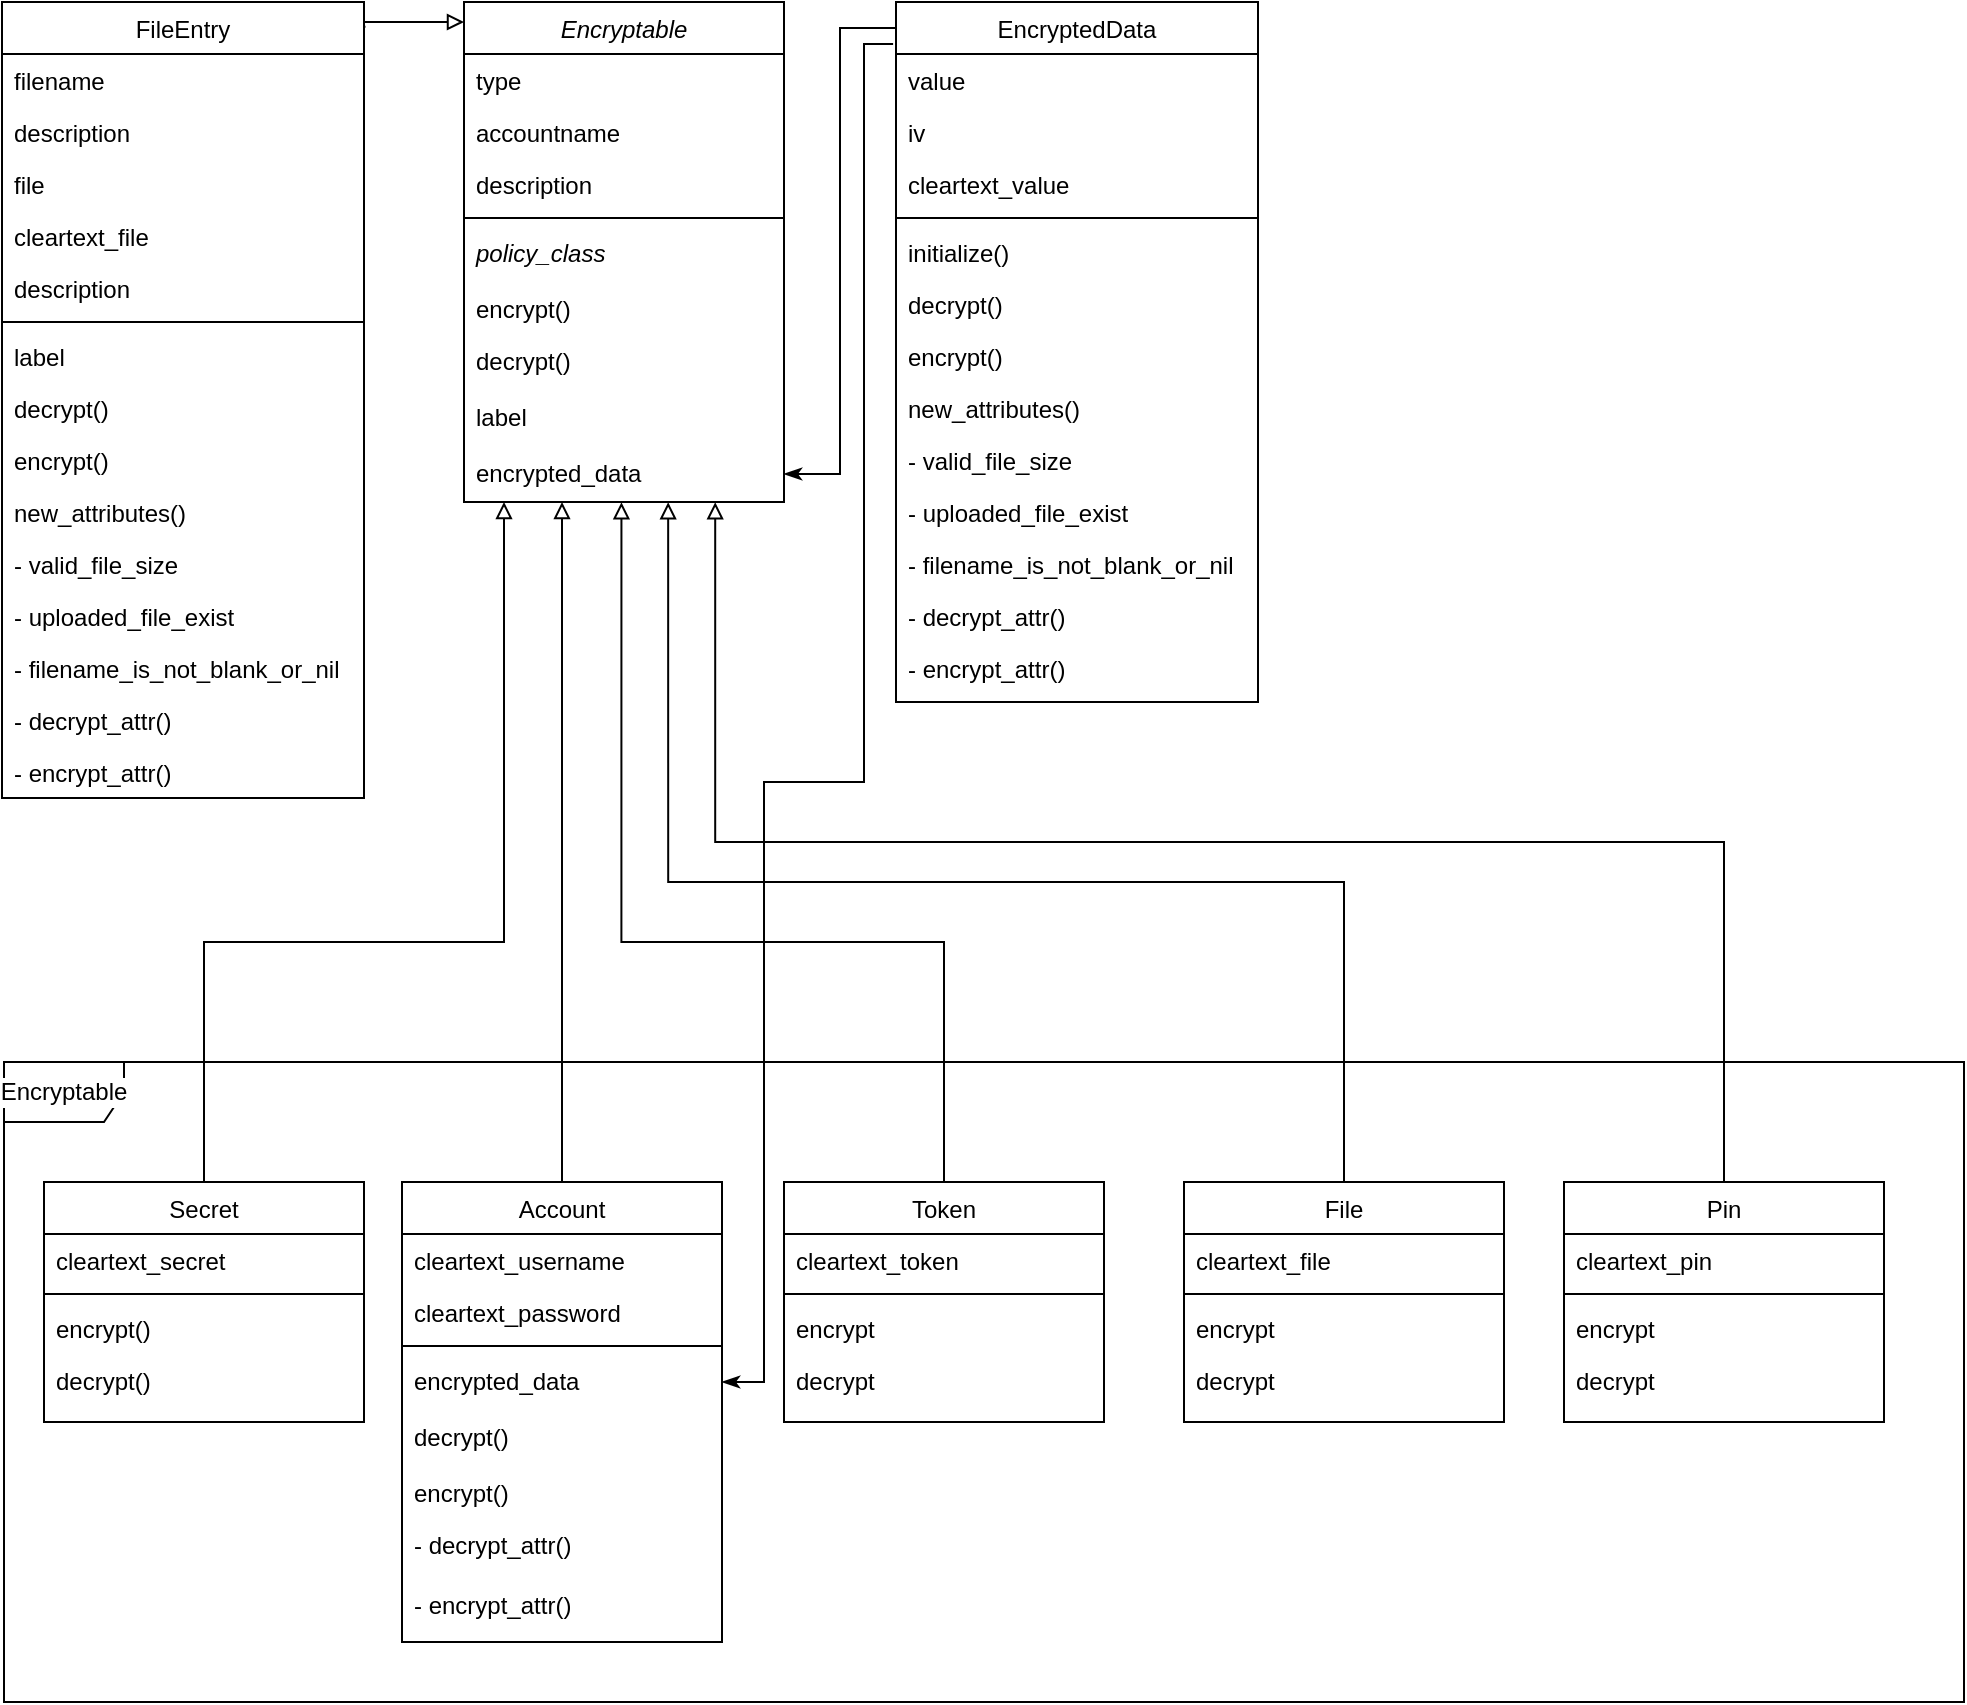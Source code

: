 <mxfile version="15.6.5" type="device"><diagram id="C5RBs43oDa-KdzZeNtuy" name="encryptables"><mxGraphModel dx="1432" dy="1275" grid="1" gridSize="10" guides="1" tooltips="1" connect="1" arrows="1" fold="1" page="1" pageScale="1" pageWidth="827" pageHeight="1169" math="0" shadow="0"><root><mxCell id="WIyWlLk6GJQsqaUBKTNV-0"/><mxCell id="WIyWlLk6GJQsqaUBKTNV-1" parent="WIyWlLk6GJQsqaUBKTNV-0"/><mxCell id="JeWkdtDmQXg1Et2Rkl9N-19" value="Encryptable" style="shape=umlFrame;whiteSpace=wrap;html=1;labelBackgroundColor=default;fontColor=default;strokeColor=default;fillColor=none;" vertex="1" parent="WIyWlLk6GJQsqaUBKTNV-1"><mxGeometry x="200" y="630" width="980" height="320" as="geometry"/></mxCell><mxCell id="zkfFHV4jXpPFQw0GAbJ--0" value="Encryptable" style="swimlane;fontStyle=2;align=center;verticalAlign=top;childLayout=stackLayout;horizontal=1;startSize=26;horizontalStack=0;resizeParent=1;resizeLast=0;collapsible=1;marginBottom=0;rounded=0;shadow=0;strokeWidth=1;fillColor=default;strokeColor=default;fontColor=default;" parent="WIyWlLk6GJQsqaUBKTNV-1" vertex="1"><mxGeometry x="430" y="100" width="160" height="250" as="geometry"><mxRectangle x="230" y="140" width="160" height="26" as="alternateBounds"/></mxGeometry></mxCell><mxCell id="Z28yUYIYM5n-itL9DSsp-22" value="type" style="text;align=left;verticalAlign=top;spacingLeft=4;spacingRight=4;overflow=hidden;rotatable=0;points=[[0,0.5],[1,0.5]];portConstraint=eastwest;fontColor=default;" parent="zkfFHV4jXpPFQw0GAbJ--0" vertex="1"><mxGeometry y="26" width="160" height="26" as="geometry"/></mxCell><mxCell id="Z28yUYIYM5n-itL9DSsp-23" value="accountname" style="text;align=left;verticalAlign=top;spacingLeft=4;spacingRight=4;overflow=hidden;rotatable=0;points=[[0,0.5],[1,0.5]];portConstraint=eastwest;rounded=0;shadow=0;html=0;fontColor=default;" parent="zkfFHV4jXpPFQw0GAbJ--0" vertex="1"><mxGeometry y="52" width="160" height="26" as="geometry"/></mxCell><mxCell id="JeWkdtDmQXg1Et2Rkl9N-16" value="description" style="text;align=left;verticalAlign=top;spacingLeft=4;spacingRight=4;overflow=hidden;rotatable=0;points=[[0,0.5],[1,0.5]];portConstraint=eastwest;rounded=0;shadow=0;html=0;fontColor=default;" vertex="1" parent="zkfFHV4jXpPFQw0GAbJ--0"><mxGeometry y="78" width="160" height="26" as="geometry"/></mxCell><mxCell id="zkfFHV4jXpPFQw0GAbJ--4" value="" style="line;html=1;strokeWidth=1;align=left;verticalAlign=middle;spacingTop=-1;spacingLeft=3;spacingRight=3;rotatable=0;labelPosition=right;points=[];portConstraint=eastwest;" parent="zkfFHV4jXpPFQw0GAbJ--0" vertex="1"><mxGeometry y="104" width="160" height="8" as="geometry"/></mxCell><mxCell id="JeWkdtDmQXg1Et2Rkl9N-17" value="policy_class" style="text;align=left;verticalAlign=top;spacingLeft=4;spacingRight=4;overflow=hidden;rotatable=0;points=[[0,0.5],[1,0.5]];portConstraint=eastwest;fontColor=default;fontStyle=2" vertex="1" parent="zkfFHV4jXpPFQw0GAbJ--0"><mxGeometry y="112" width="160" height="28" as="geometry"/></mxCell><mxCell id="Z28yUYIYM5n-itL9DSsp-27" value="encrypt()" style="text;align=left;verticalAlign=top;spacingLeft=4;spacingRight=4;overflow=hidden;rotatable=0;points=[[0,0.5],[1,0.5]];portConstraint=eastwest;fontColor=default;" parent="zkfFHV4jXpPFQw0GAbJ--0" vertex="1"><mxGeometry y="140" width="160" height="26" as="geometry"/></mxCell><mxCell id="Z28yUYIYM5n-itL9DSsp-30" value="decrypt()" style="text;align=left;verticalAlign=top;spacingLeft=4;spacingRight=4;overflow=hidden;rotatable=0;points=[[0,0.5],[1,0.5]];portConstraint=eastwest;fontColor=default;" parent="zkfFHV4jXpPFQw0GAbJ--0" vertex="1"><mxGeometry y="166" width="160" height="28" as="geometry"/></mxCell><mxCell id="Z28yUYIYM5n-itL9DSsp-38" value="label" style="text;align=left;verticalAlign=top;spacingLeft=4;spacingRight=4;overflow=hidden;rotatable=0;points=[[0,0.5],[1,0.5]];portConstraint=eastwest;fontColor=default;" parent="zkfFHV4jXpPFQw0GAbJ--0" vertex="1"><mxGeometry y="194" width="160" height="28" as="geometry"/></mxCell><mxCell id="P1zKttdE2m_z3yOvp7sc-12" value="encrypted_data" style="text;align=left;verticalAlign=top;spacingLeft=4;spacingRight=4;overflow=hidden;rotatable=0;points=[[0,0.5],[1,0.5]];portConstraint=eastwest;" parent="zkfFHV4jXpPFQw0GAbJ--0" vertex="1"><mxGeometry y="222" width="160" height="28" as="geometry"/></mxCell><mxCell id="JeWkdtDmQXg1Et2Rkl9N-21" style="edgeStyle=orthogonalEdgeStyle;rounded=0;orthogonalLoop=1;jettySize=auto;html=1;labelBackgroundColor=default;fontColor=default;startArrow=none;startFill=0;endArrow=block;endFill=0;strokeColor=default;" edge="1" parent="WIyWlLk6GJQsqaUBKTNV-1" source="zkfFHV4jXpPFQw0GAbJ--6"><mxGeometry relative="1" as="geometry"><mxPoint x="450" y="350" as="targetPoint"/><Array as="points"><mxPoint x="300" y="570"/><mxPoint x="450" y="570"/></Array></mxGeometry></mxCell><mxCell id="zkfFHV4jXpPFQw0GAbJ--6" value="Secret" style="swimlane;fontStyle=0;align=center;verticalAlign=top;childLayout=stackLayout;horizontal=1;startSize=26;horizontalStack=0;resizeParent=1;resizeLast=0;collapsible=1;marginBottom=0;rounded=0;shadow=0;strokeWidth=1;fillColor=default;strokeColor=default;fontColor=default;" parent="WIyWlLk6GJQsqaUBKTNV-1" vertex="1"><mxGeometry x="220" y="690" width="160" height="120" as="geometry"><mxRectangle x="130" y="380" width="160" height="26" as="alternateBounds"/></mxGeometry></mxCell><mxCell id="Ur7N_MCFrsMqdyVt7iNF-0" value="cleartext_secret" style="text;align=left;verticalAlign=top;spacingLeft=4;spacingRight=4;overflow=hidden;rotatable=0;points=[[0,0.5],[1,0.5]];portConstraint=eastwest;fontColor=default;" parent="zkfFHV4jXpPFQw0GAbJ--6" vertex="1"><mxGeometry y="26" width="160" height="26" as="geometry"/></mxCell><mxCell id="zkfFHV4jXpPFQw0GAbJ--9" value="" style="line;html=1;strokeWidth=1;align=left;verticalAlign=middle;spacingTop=-1;spacingLeft=3;spacingRight=3;rotatable=0;labelPosition=right;points=[];portConstraint=eastwest;" parent="zkfFHV4jXpPFQw0GAbJ--6" vertex="1"><mxGeometry y="52" width="160" height="8" as="geometry"/></mxCell><mxCell id="JeWkdtDmQXg1Et2Rkl9N-27" value="encrypt()" style="text;align=left;verticalAlign=top;spacingLeft=4;spacingRight=4;overflow=hidden;rotatable=0;points=[[0,0.5],[1,0.5]];portConstraint=eastwest;fontColor=default;" vertex="1" parent="zkfFHV4jXpPFQw0GAbJ--6"><mxGeometry y="60" width="160" height="26" as="geometry"/></mxCell><mxCell id="JeWkdtDmQXg1Et2Rkl9N-28" value="decrypt()" style="text;align=left;verticalAlign=top;spacingLeft=4;spacingRight=4;overflow=hidden;rotatable=0;points=[[0,0.5],[1,0.5]];portConstraint=eastwest;fontColor=default;" vertex="1" parent="zkfFHV4jXpPFQw0GAbJ--6"><mxGeometry y="86" width="160" height="28" as="geometry"/></mxCell><mxCell id="JeWkdtDmQXg1Et2Rkl9N-23" style="edgeStyle=orthogonalEdgeStyle;rounded=0;orthogonalLoop=1;jettySize=auto;html=1;entryX=0.492;entryY=1.005;entryDx=0;entryDy=0;entryPerimeter=0;labelBackgroundColor=default;fontColor=default;startArrow=none;startFill=0;endArrow=block;endFill=0;strokeColor=default;" edge="1" parent="WIyWlLk6GJQsqaUBKTNV-1" source="Z28yUYIYM5n-itL9DSsp-1" target="P1zKttdE2m_z3yOvp7sc-12"><mxGeometry relative="1" as="geometry"><Array as="points"><mxPoint x="670" y="570"/><mxPoint x="509" y="570"/></Array></mxGeometry></mxCell><mxCell id="Z28yUYIYM5n-itL9DSsp-1" value="Token" style="swimlane;fontStyle=0;align=center;verticalAlign=top;childLayout=stackLayout;horizontal=1;startSize=26;horizontalStack=0;resizeParent=1;resizeLast=0;collapsible=1;marginBottom=0;rounded=0;shadow=0;strokeWidth=1;fillColor=default;strokeColor=default;fontColor=default;" parent="WIyWlLk6GJQsqaUBKTNV-1" vertex="1"><mxGeometry x="590" y="690" width="160" height="120" as="geometry"><mxRectangle x="340" y="380" width="170" height="26" as="alternateBounds"/></mxGeometry></mxCell><mxCell id="Ur7N_MCFrsMqdyVt7iNF-7" value="cleartext_token" style="text;align=left;verticalAlign=top;spacingLeft=4;spacingRight=4;overflow=hidden;rotatable=0;points=[[0,0.5],[1,0.5]];portConstraint=eastwest;fontColor=default;" parent="Z28yUYIYM5n-itL9DSsp-1" vertex="1"><mxGeometry y="26" width="160" height="26" as="geometry"/></mxCell><mxCell id="Z28yUYIYM5n-itL9DSsp-3" value="" style="line;html=1;strokeWidth=1;align=left;verticalAlign=middle;spacingTop=-1;spacingLeft=3;spacingRight=3;rotatable=0;labelPosition=right;points=[];portConstraint=eastwest;" parent="Z28yUYIYM5n-itL9DSsp-1" vertex="1"><mxGeometry y="52" width="160" height="8" as="geometry"/></mxCell><mxCell id="JeWkdtDmQXg1Et2Rkl9N-37" value="encrypt" style="text;align=left;verticalAlign=top;spacingLeft=4;spacingRight=4;overflow=hidden;rotatable=0;points=[[0,0.5],[1,0.5]];portConstraint=eastwest;fontColor=default;" vertex="1" parent="Z28yUYIYM5n-itL9DSsp-1"><mxGeometry y="60" width="160" height="26" as="geometry"/></mxCell><mxCell id="JeWkdtDmQXg1Et2Rkl9N-38" value="decrypt" style="text;align=left;verticalAlign=top;spacingLeft=4;spacingRight=4;overflow=hidden;rotatable=0;points=[[0,0.5],[1,0.5]];portConstraint=eastwest;fontColor=default;" vertex="1" parent="Z28yUYIYM5n-itL9DSsp-1"><mxGeometry y="86" width="160" height="28" as="geometry"/></mxCell><mxCell id="JeWkdtDmQXg1Et2Rkl9N-24" style="edgeStyle=orthogonalEdgeStyle;rounded=0;orthogonalLoop=1;jettySize=auto;html=1;entryX=0.638;entryY=1.005;entryDx=0;entryDy=0;entryPerimeter=0;labelBackgroundColor=default;fontColor=default;startArrow=none;startFill=0;endArrow=block;endFill=0;strokeColor=default;" edge="1" parent="WIyWlLk6GJQsqaUBKTNV-1" source="Z28yUYIYM5n-itL9DSsp-4" target="P1zKttdE2m_z3yOvp7sc-12"><mxGeometry relative="1" as="geometry"><Array as="points"><mxPoint x="870" y="540"/><mxPoint x="532" y="540"/></Array></mxGeometry></mxCell><mxCell id="Z28yUYIYM5n-itL9DSsp-4" value="File" style="swimlane;fontStyle=0;align=center;verticalAlign=top;childLayout=stackLayout;horizontal=1;startSize=26;horizontalStack=0;resizeParent=1;resizeLast=0;collapsible=1;marginBottom=0;rounded=0;shadow=0;strokeWidth=1;fillColor=default;strokeColor=default;fontColor=default;" parent="WIyWlLk6GJQsqaUBKTNV-1" vertex="1"><mxGeometry x="790" y="690" width="160" height="120" as="geometry"><mxRectangle x="340" y="380" width="170" height="26" as="alternateBounds"/></mxGeometry></mxCell><mxCell id="Ur7N_MCFrsMqdyVt7iNF-8" value="cleartext_file" style="text;align=left;verticalAlign=top;spacingLeft=4;spacingRight=4;overflow=hidden;rotatable=0;points=[[0,0.5],[1,0.5]];portConstraint=eastwest;fontColor=default;" parent="Z28yUYIYM5n-itL9DSsp-4" vertex="1"><mxGeometry y="26" width="160" height="26" as="geometry"/></mxCell><mxCell id="Z28yUYIYM5n-itL9DSsp-6" value="" style="line;html=1;strokeWidth=1;align=left;verticalAlign=middle;spacingTop=-1;spacingLeft=3;spacingRight=3;rotatable=0;labelPosition=right;points=[];portConstraint=eastwest;" parent="Z28yUYIYM5n-itL9DSsp-4" vertex="1"><mxGeometry y="52" width="160" height="8" as="geometry"/></mxCell><mxCell id="JeWkdtDmQXg1Et2Rkl9N-42" value="encrypt" style="text;align=left;verticalAlign=top;spacingLeft=4;spacingRight=4;overflow=hidden;rotatable=0;points=[[0,0.5],[1,0.5]];portConstraint=eastwest;fontColor=default;" vertex="1" parent="Z28yUYIYM5n-itL9DSsp-4"><mxGeometry y="60" width="160" height="26" as="geometry"/></mxCell><mxCell id="JeWkdtDmQXg1Et2Rkl9N-43" value="decrypt" style="text;align=left;verticalAlign=top;spacingLeft=4;spacingRight=4;overflow=hidden;rotatable=0;points=[[0,0.5],[1,0.5]];portConstraint=eastwest;fontColor=default;" vertex="1" parent="Z28yUYIYM5n-itL9DSsp-4"><mxGeometry y="86" width="160" height="28" as="geometry"/></mxCell><mxCell id="Z28yUYIYM5n-itL9DSsp-19" style="edgeStyle=orthogonalEdgeStyle;rounded=0;orthogonalLoop=1;jettySize=auto;html=1;endArrow=block;endFill=0;exitX=1.004;exitY=0.031;exitDx=0;exitDy=0;exitPerimeter=0;strokeColor=default;labelBackgroundColor=default;fontColor=default;" parent="WIyWlLk6GJQsqaUBKTNV-1" source="Z28yUYIYM5n-itL9DSsp-13" target="zkfFHV4jXpPFQw0GAbJ--0" edge="1"><mxGeometry relative="1" as="geometry"><Array as="points"><mxPoint x="262" y="110"/></Array><mxPoint x="380" y="120" as="targetPoint"/></mxGeometry></mxCell><mxCell id="Z28yUYIYM5n-itL9DSsp-13" value="FileEntry" style="swimlane;fontStyle=0;align=center;verticalAlign=top;childLayout=stackLayout;horizontal=1;startSize=26;horizontalStack=0;resizeParent=1;resizeLast=0;collapsible=1;marginBottom=0;rounded=0;shadow=0;strokeWidth=1;fillColor=default;strokeColor=default;fontColor=default;" parent="WIyWlLk6GJQsqaUBKTNV-1" vertex="1"><mxGeometry x="199" y="100" width="181" height="398" as="geometry"><mxRectangle x="130" y="380" width="160" height="26" as="alternateBounds"/></mxGeometry></mxCell><mxCell id="P1zKttdE2m_z3yOvp7sc-13" value="filename" style="text;align=left;verticalAlign=top;spacingLeft=4;spacingRight=4;overflow=hidden;rotatable=0;points=[[0,0.5],[1,0.5]];portConstraint=eastwest;fontColor=default;" parent="Z28yUYIYM5n-itL9DSsp-13" vertex="1"><mxGeometry y="26" width="181" height="26" as="geometry"/></mxCell><mxCell id="P1zKttdE2m_z3yOvp7sc-14" value="description" style="text;align=left;verticalAlign=top;spacingLeft=4;spacingRight=4;overflow=hidden;rotatable=0;points=[[0,0.5],[1,0.5]];portConstraint=eastwest;fontColor=default;" parent="Z28yUYIYM5n-itL9DSsp-13" vertex="1"><mxGeometry y="52" width="181" height="26" as="geometry"/></mxCell><mxCell id="JeWkdtDmQXg1Et2Rkl9N-0" value="file" style="text;align=left;verticalAlign=top;spacingLeft=4;spacingRight=4;overflow=hidden;rotatable=0;points=[[0,0.5],[1,0.5]];portConstraint=eastwest;fontColor=default;" vertex="1" parent="Z28yUYIYM5n-itL9DSsp-13"><mxGeometry y="78" width="181" height="26" as="geometry"/></mxCell><mxCell id="JeWkdtDmQXg1Et2Rkl9N-1" value="cleartext_file" style="text;align=left;verticalAlign=top;spacingLeft=4;spacingRight=4;overflow=hidden;rotatable=0;points=[[0,0.5],[1,0.5]];portConstraint=eastwest;fontColor=default;" vertex="1" parent="Z28yUYIYM5n-itL9DSsp-13"><mxGeometry y="104" width="181" height="26" as="geometry"/></mxCell><mxCell id="JeWkdtDmQXg1Et2Rkl9N-2" value="description" style="text;align=left;verticalAlign=top;spacingLeft=4;spacingRight=4;overflow=hidden;rotatable=0;points=[[0,0.5],[1,0.5]];portConstraint=eastwest;fontColor=default;" vertex="1" parent="Z28yUYIYM5n-itL9DSsp-13"><mxGeometry y="130" width="181" height="26" as="geometry"/></mxCell><mxCell id="Z28yUYIYM5n-itL9DSsp-16" value="" style="line;html=1;strokeWidth=1;align=left;verticalAlign=middle;spacingTop=-1;spacingLeft=3;spacingRight=3;rotatable=0;labelPosition=right;points=[];portConstraint=eastwest;" parent="Z28yUYIYM5n-itL9DSsp-13" vertex="1"><mxGeometry y="156" width="181" height="8" as="geometry"/></mxCell><mxCell id="JeWkdtDmQXg1Et2Rkl9N-3" value="label" style="text;align=left;verticalAlign=top;spacingLeft=4;spacingRight=4;overflow=hidden;rotatable=0;points=[[0,0.5],[1,0.5]];portConstraint=eastwest;fontColor=default;" vertex="1" parent="Z28yUYIYM5n-itL9DSsp-13"><mxGeometry y="164" width="181" height="26" as="geometry"/></mxCell><mxCell id="JeWkdtDmQXg1Et2Rkl9N-4" value="decrypt()" style="text;align=left;verticalAlign=top;spacingLeft=4;spacingRight=4;overflow=hidden;rotatable=0;points=[[0,0.5],[1,0.5]];portConstraint=eastwest;fontColor=default;" vertex="1" parent="Z28yUYIYM5n-itL9DSsp-13"><mxGeometry y="190" width="181" height="26" as="geometry"/></mxCell><mxCell id="JeWkdtDmQXg1Et2Rkl9N-6" value="encrypt()" style="text;align=left;verticalAlign=top;spacingLeft=4;spacingRight=4;overflow=hidden;rotatable=0;points=[[0,0.5],[1,0.5]];portConstraint=eastwest;fontColor=default;" vertex="1" parent="Z28yUYIYM5n-itL9DSsp-13"><mxGeometry y="216" width="181" height="26" as="geometry"/></mxCell><mxCell id="JeWkdtDmQXg1Et2Rkl9N-7" value="new_attributes()" style="text;align=left;verticalAlign=top;spacingLeft=4;spacingRight=4;overflow=hidden;rotatable=0;points=[[0,0.5],[1,0.5]];portConstraint=eastwest;fontColor=default;" vertex="1" parent="Z28yUYIYM5n-itL9DSsp-13"><mxGeometry y="242" width="181" height="26" as="geometry"/></mxCell><mxCell id="JeWkdtDmQXg1Et2Rkl9N-8" value="- valid_file_size" style="text;align=left;verticalAlign=top;spacingLeft=4;spacingRight=4;overflow=hidden;rotatable=0;points=[[0,0.5],[1,0.5]];portConstraint=eastwest;fontColor=default;" vertex="1" parent="Z28yUYIYM5n-itL9DSsp-13"><mxGeometry y="268" width="181" height="26" as="geometry"/></mxCell><mxCell id="JeWkdtDmQXg1Et2Rkl9N-9" value="- uploaded_file_exist" style="text;align=left;verticalAlign=top;spacingLeft=4;spacingRight=4;overflow=hidden;rotatable=0;points=[[0,0.5],[1,0.5]];portConstraint=eastwest;fontColor=default;" vertex="1" parent="Z28yUYIYM5n-itL9DSsp-13"><mxGeometry y="294" width="181" height="26" as="geometry"/></mxCell><mxCell id="JeWkdtDmQXg1Et2Rkl9N-10" value="- filename_is_not_blank_or_nil" style="text;align=left;verticalAlign=top;spacingLeft=4;spacingRight=4;overflow=hidden;rotatable=0;points=[[0,0.5],[1,0.5]];portConstraint=eastwest;fontColor=default;" vertex="1" parent="Z28yUYIYM5n-itL9DSsp-13"><mxGeometry y="320" width="181" height="26" as="geometry"/></mxCell><mxCell id="JeWkdtDmQXg1Et2Rkl9N-11" value="- decrypt_attr()" style="text;align=left;verticalAlign=top;spacingLeft=4;spacingRight=4;overflow=hidden;rotatable=0;points=[[0,0.5],[1,0.5]];portConstraint=eastwest;fontColor=default;" vertex="1" parent="Z28yUYIYM5n-itL9DSsp-13"><mxGeometry y="346" width="181" height="26" as="geometry"/></mxCell><mxCell id="JeWkdtDmQXg1Et2Rkl9N-12" value="- encrypt_attr()" style="text;align=left;verticalAlign=top;spacingLeft=4;spacingRight=4;overflow=hidden;rotatable=0;points=[[0,0.5],[1,0.5]];portConstraint=eastwest;fontColor=default;" vertex="1" parent="Z28yUYIYM5n-itL9DSsp-13"><mxGeometry y="372" width="181" height="26" as="geometry"/></mxCell><mxCell id="JeWkdtDmQXg1Et2Rkl9N-22" style="edgeStyle=orthogonalEdgeStyle;rounded=0;orthogonalLoop=1;jettySize=auto;html=1;exitX=0.5;exitY=0;exitDx=0;exitDy=0;labelBackgroundColor=default;fontColor=default;startArrow=none;startFill=0;endArrow=block;endFill=0;strokeColor=default;" edge="1" parent="WIyWlLk6GJQsqaUBKTNV-1" source="Ur7N_MCFrsMqdyVt7iNF-3"><mxGeometry relative="1" as="geometry"><mxPoint x="479" y="350" as="targetPoint"/><Array as="points"><mxPoint x="479" y="470"/><mxPoint x="479" y="470"/></Array></mxGeometry></mxCell><mxCell id="Ur7N_MCFrsMqdyVt7iNF-3" value="Account" style="swimlane;fontStyle=0;align=center;verticalAlign=top;childLayout=stackLayout;horizontal=1;startSize=26;horizontalStack=0;resizeParent=1;resizeLast=0;collapsible=1;marginBottom=0;rounded=0;shadow=0;strokeWidth=1;fillColor=default;strokeColor=default;fontColor=default;" parent="WIyWlLk6GJQsqaUBKTNV-1" vertex="1"><mxGeometry x="399" y="690" width="160" height="230" as="geometry"><mxRectangle x="130" y="380" width="160" height="26" as="alternateBounds"/></mxGeometry></mxCell><mxCell id="Ur7N_MCFrsMqdyVt7iNF-4" value="cleartext_username" style="text;align=left;verticalAlign=top;spacingLeft=4;spacingRight=4;overflow=hidden;rotatable=0;points=[[0,0.5],[1,0.5]];portConstraint=eastwest;fontColor=default;" parent="Ur7N_MCFrsMqdyVt7iNF-3" vertex="1"><mxGeometry y="26" width="160" height="26" as="geometry"/></mxCell><mxCell id="Ur7N_MCFrsMqdyVt7iNF-6" value="cleartext_password" style="text;align=left;verticalAlign=top;spacingLeft=4;spacingRight=4;overflow=hidden;rotatable=0;points=[[0,0.5],[1,0.5]];portConstraint=eastwest;fontColor=default;" parent="Ur7N_MCFrsMqdyVt7iNF-3" vertex="1"><mxGeometry y="52" width="160" height="26" as="geometry"/></mxCell><mxCell id="Ur7N_MCFrsMqdyVt7iNF-5" value="" style="line;html=1;strokeWidth=1;align=left;verticalAlign=middle;spacingTop=-1;spacingLeft=3;spacingRight=3;rotatable=0;labelPosition=right;points=[];portConstraint=eastwest;" parent="Ur7N_MCFrsMqdyVt7iNF-3" vertex="1"><mxGeometry y="78" width="160" height="8" as="geometry"/></mxCell><mxCell id="JeWkdtDmQXg1Et2Rkl9N-35" value="encrypted_data" style="text;align=left;verticalAlign=top;spacingLeft=4;spacingRight=4;overflow=hidden;rotatable=0;points=[[0,0.5],[1,0.5]];portConstraint=eastwest;fontColor=default;" vertex="1" parent="Ur7N_MCFrsMqdyVt7iNF-3"><mxGeometry y="86" width="160" height="28" as="geometry"/></mxCell><mxCell id="JeWkdtDmQXg1Et2Rkl9N-33" value="decrypt()" style="text;align=left;verticalAlign=top;spacingLeft=4;spacingRight=4;overflow=hidden;rotatable=0;points=[[0,0.5],[1,0.5]];portConstraint=eastwest;fontColor=default;" vertex="1" parent="Ur7N_MCFrsMqdyVt7iNF-3"><mxGeometry y="114" width="160" height="28" as="geometry"/></mxCell><mxCell id="JeWkdtDmQXg1Et2Rkl9N-32" value="encrypt()" style="text;align=left;verticalAlign=top;spacingLeft=4;spacingRight=4;overflow=hidden;rotatable=0;points=[[0,0.5],[1,0.5]];portConstraint=eastwest;fontColor=default;" vertex="1" parent="Ur7N_MCFrsMqdyVt7iNF-3"><mxGeometry y="142" width="160" height="26" as="geometry"/></mxCell><mxCell id="JeWkdtDmQXg1Et2Rkl9N-51" value="- decrypt_attr()" style="text;align=left;verticalAlign=top;spacingLeft=4;spacingRight=4;overflow=hidden;rotatable=0;points=[[0,0.5],[1,0.5]];portConstraint=eastwest;fontColor=default;" vertex="1" parent="Ur7N_MCFrsMqdyVt7iNF-3"><mxGeometry y="168" width="160" height="28" as="geometry"/></mxCell><mxCell id="JeWkdtDmQXg1Et2Rkl9N-25" style="edgeStyle=orthogonalEdgeStyle;rounded=0;orthogonalLoop=1;jettySize=auto;html=1;entryX=0.785;entryY=1.005;entryDx=0;entryDy=0;entryPerimeter=0;labelBackgroundColor=default;fontColor=default;startArrow=none;startFill=0;endArrow=block;endFill=0;strokeColor=default;" edge="1" parent="WIyWlLk6GJQsqaUBKTNV-1" source="P1zKttdE2m_z3yOvp7sc-0" target="P1zKttdE2m_z3yOvp7sc-12"><mxGeometry relative="1" as="geometry"/></mxCell><mxCell id="P1zKttdE2m_z3yOvp7sc-0" value="Pin" style="swimlane;fontStyle=0;align=center;verticalAlign=top;childLayout=stackLayout;horizontal=1;startSize=26;horizontalStack=0;resizeParent=1;resizeLast=0;collapsible=1;marginBottom=0;rounded=0;shadow=0;strokeWidth=1;fillColor=default;strokeColor=default;fontColor=default;" parent="WIyWlLk6GJQsqaUBKTNV-1" vertex="1"><mxGeometry x="980" y="690" width="160" height="120" as="geometry"><mxRectangle x="340" y="380" width="170" height="26" as="alternateBounds"/></mxGeometry></mxCell><mxCell id="P1zKttdE2m_z3yOvp7sc-1" value="cleartext_pin" style="text;align=left;verticalAlign=top;spacingLeft=4;spacingRight=4;overflow=hidden;rotatable=0;points=[[0,0.5],[1,0.5]];portConstraint=eastwest;fontColor=default;" parent="P1zKttdE2m_z3yOvp7sc-0" vertex="1"><mxGeometry y="26" width="160" height="26" as="geometry"/></mxCell><mxCell id="P1zKttdE2m_z3yOvp7sc-2" value="" style="line;html=1;strokeWidth=1;align=left;verticalAlign=middle;spacingTop=-1;spacingLeft=3;spacingRight=3;rotatable=0;labelPosition=right;points=[];portConstraint=eastwest;" parent="P1zKttdE2m_z3yOvp7sc-0" vertex="1"><mxGeometry y="52" width="160" height="8" as="geometry"/></mxCell><mxCell id="JeWkdtDmQXg1Et2Rkl9N-47" value="encrypt" style="text;align=left;verticalAlign=top;spacingLeft=4;spacingRight=4;overflow=hidden;rotatable=0;points=[[0,0.5],[1,0.5]];portConstraint=eastwest;fontColor=default;" vertex="1" parent="P1zKttdE2m_z3yOvp7sc-0"><mxGeometry y="60" width="160" height="26" as="geometry"/></mxCell><mxCell id="JeWkdtDmQXg1Et2Rkl9N-48" value="decrypt" style="text;align=left;verticalAlign=top;spacingLeft=4;spacingRight=4;overflow=hidden;rotatable=0;points=[[0,0.5],[1,0.5]];portConstraint=eastwest;fontColor=default;" vertex="1" parent="P1zKttdE2m_z3yOvp7sc-0"><mxGeometry y="86" width="160" height="28" as="geometry"/></mxCell><mxCell id="JeWkdtDmQXg1Et2Rkl9N-70" style="edgeStyle=orthogonalEdgeStyle;rounded=0;orthogonalLoop=1;jettySize=auto;html=1;entryX=1;entryY=0.5;entryDx=0;entryDy=0;labelBackgroundColor=default;fontColor=default;startArrow=none;startFill=0;endArrow=classicThin;endFill=1;strokeColor=default;exitX=0;exitY=0.037;exitDx=0;exitDy=0;exitPerimeter=0;" edge="1" parent="WIyWlLk6GJQsqaUBKTNV-1" source="JeWkdtDmQXg1Et2Rkl9N-52" target="P1zKttdE2m_z3yOvp7sc-12"><mxGeometry relative="1" as="geometry"/></mxCell><mxCell id="JeWkdtDmQXg1Et2Rkl9N-52" value="EncryptedData" style="swimlane;fontStyle=0;align=center;verticalAlign=top;childLayout=stackLayout;horizontal=1;startSize=26;horizontalStack=0;resizeParent=1;resizeLast=0;collapsible=1;marginBottom=0;rounded=0;shadow=0;strokeWidth=1;fillColor=default;strokeColor=default;fontColor=default;" vertex="1" parent="WIyWlLk6GJQsqaUBKTNV-1"><mxGeometry x="646" y="100" width="181" height="350" as="geometry"><mxRectangle x="130" y="380" width="160" height="26" as="alternateBounds"/></mxGeometry></mxCell><mxCell id="JeWkdtDmQXg1Et2Rkl9N-53" value="value" style="text;align=left;verticalAlign=top;spacingLeft=4;spacingRight=4;overflow=hidden;rotatable=0;points=[[0,0.5],[1,0.5]];portConstraint=eastwest;fontColor=default;" vertex="1" parent="JeWkdtDmQXg1Et2Rkl9N-52"><mxGeometry y="26" width="181" height="26" as="geometry"/></mxCell><mxCell id="JeWkdtDmQXg1Et2Rkl9N-54" value="iv" style="text;align=left;verticalAlign=top;spacingLeft=4;spacingRight=4;overflow=hidden;rotatable=0;points=[[0,0.5],[1,0.5]];portConstraint=eastwest;fontColor=default;" vertex="1" parent="JeWkdtDmQXg1Et2Rkl9N-52"><mxGeometry y="52" width="181" height="26" as="geometry"/></mxCell><mxCell id="JeWkdtDmQXg1Et2Rkl9N-55" value="cleartext_value" style="text;align=left;verticalAlign=top;spacingLeft=4;spacingRight=4;overflow=hidden;rotatable=0;points=[[0,0.5],[1,0.5]];portConstraint=eastwest;fontColor=default;" vertex="1" parent="JeWkdtDmQXg1Et2Rkl9N-52"><mxGeometry y="78" width="181" height="26" as="geometry"/></mxCell><mxCell id="JeWkdtDmQXg1Et2Rkl9N-58" value="" style="line;html=1;strokeWidth=1;align=left;verticalAlign=middle;spacingTop=-1;spacingLeft=3;spacingRight=3;rotatable=0;labelPosition=right;points=[];portConstraint=eastwest;" vertex="1" parent="JeWkdtDmQXg1Et2Rkl9N-52"><mxGeometry y="104" width="181" height="8" as="geometry"/></mxCell><mxCell id="JeWkdtDmQXg1Et2Rkl9N-59" value="initialize()" style="text;align=left;verticalAlign=top;spacingLeft=4;spacingRight=4;overflow=hidden;rotatable=0;points=[[0,0.5],[1,0.5]];portConstraint=eastwest;fontColor=default;" vertex="1" parent="JeWkdtDmQXg1Et2Rkl9N-52"><mxGeometry y="112" width="181" height="26" as="geometry"/></mxCell><mxCell id="JeWkdtDmQXg1Et2Rkl9N-60" value="decrypt()" style="text;align=left;verticalAlign=top;spacingLeft=4;spacingRight=4;overflow=hidden;rotatable=0;points=[[0,0.5],[1,0.5]];portConstraint=eastwest;fontColor=default;" vertex="1" parent="JeWkdtDmQXg1Et2Rkl9N-52"><mxGeometry y="138" width="181" height="26" as="geometry"/></mxCell><mxCell id="JeWkdtDmQXg1Et2Rkl9N-61" value="encrypt()" style="text;align=left;verticalAlign=top;spacingLeft=4;spacingRight=4;overflow=hidden;rotatable=0;points=[[0,0.5],[1,0.5]];portConstraint=eastwest;fontColor=default;" vertex="1" parent="JeWkdtDmQXg1Et2Rkl9N-52"><mxGeometry y="164" width="181" height="26" as="geometry"/></mxCell><mxCell id="JeWkdtDmQXg1Et2Rkl9N-62" value="new_attributes()" style="text;align=left;verticalAlign=top;spacingLeft=4;spacingRight=4;overflow=hidden;rotatable=0;points=[[0,0.5],[1,0.5]];portConstraint=eastwest;fontColor=default;" vertex="1" parent="JeWkdtDmQXg1Et2Rkl9N-52"><mxGeometry y="190" width="181" height="26" as="geometry"/></mxCell><mxCell id="JeWkdtDmQXg1Et2Rkl9N-63" value="- valid_file_size" style="text;align=left;verticalAlign=top;spacingLeft=4;spacingRight=4;overflow=hidden;rotatable=0;points=[[0,0.5],[1,0.5]];portConstraint=eastwest;fontColor=default;" vertex="1" parent="JeWkdtDmQXg1Et2Rkl9N-52"><mxGeometry y="216" width="181" height="26" as="geometry"/></mxCell><mxCell id="JeWkdtDmQXg1Et2Rkl9N-64" value="- uploaded_file_exist" style="text;align=left;verticalAlign=top;spacingLeft=4;spacingRight=4;overflow=hidden;rotatable=0;points=[[0,0.5],[1,0.5]];portConstraint=eastwest;fontColor=default;" vertex="1" parent="JeWkdtDmQXg1Et2Rkl9N-52"><mxGeometry y="242" width="181" height="26" as="geometry"/></mxCell><mxCell id="JeWkdtDmQXg1Et2Rkl9N-65" value="- filename_is_not_blank_or_nil" style="text;align=left;verticalAlign=top;spacingLeft=4;spacingRight=4;overflow=hidden;rotatable=0;points=[[0,0.5],[1,0.5]];portConstraint=eastwest;fontColor=default;" vertex="1" parent="JeWkdtDmQXg1Et2Rkl9N-52"><mxGeometry y="268" width="181" height="26" as="geometry"/></mxCell><mxCell id="JeWkdtDmQXg1Et2Rkl9N-66" value="- decrypt_attr()" style="text;align=left;verticalAlign=top;spacingLeft=4;spacingRight=4;overflow=hidden;rotatable=0;points=[[0,0.5],[1,0.5]];portConstraint=eastwest;fontColor=default;" vertex="1" parent="JeWkdtDmQXg1Et2Rkl9N-52"><mxGeometry y="294" width="181" height="26" as="geometry"/></mxCell><mxCell id="JeWkdtDmQXg1Et2Rkl9N-67" value="- encrypt_attr()" style="text;align=left;verticalAlign=top;spacingLeft=4;spacingRight=4;overflow=hidden;rotatable=0;points=[[0,0.5],[1,0.5]];portConstraint=eastwest;fontColor=default;" vertex="1" parent="JeWkdtDmQXg1Et2Rkl9N-52"><mxGeometry y="320" width="181" height="26" as="geometry"/></mxCell><mxCell id="JeWkdtDmQXg1Et2Rkl9N-69" value="- encrypt_attr()" style="text;align=left;verticalAlign=top;spacingLeft=4;spacingRight=4;overflow=hidden;rotatable=0;points=[[0,0.5],[1,0.5]];portConstraint=eastwest;fontColor=default;" vertex="1" parent="WIyWlLk6GJQsqaUBKTNV-1"><mxGeometry x="399" y="888" width="160" height="28" as="geometry"/></mxCell><mxCell id="JeWkdtDmQXg1Et2Rkl9N-71" style="edgeStyle=orthogonalEdgeStyle;rounded=0;orthogonalLoop=1;jettySize=auto;html=1;labelBackgroundColor=default;fontColor=default;startArrow=classicThin;startFill=1;endArrow=none;endFill=0;strokeColor=default;entryX=-0.008;entryY=0.06;entryDx=0;entryDy=0;entryPerimeter=0;" edge="1" parent="WIyWlLk6GJQsqaUBKTNV-1" source="JeWkdtDmQXg1Et2Rkl9N-35" target="JeWkdtDmQXg1Et2Rkl9N-52"><mxGeometry relative="1" as="geometry"><mxPoint x="640" y="112" as="targetPoint"/><Array as="points"><mxPoint x="580" y="790"/><mxPoint x="580" y="490"/><mxPoint x="630" y="490"/><mxPoint x="630" y="121"/></Array></mxGeometry></mxCell></root></mxGraphModel></diagram></mxfile>
